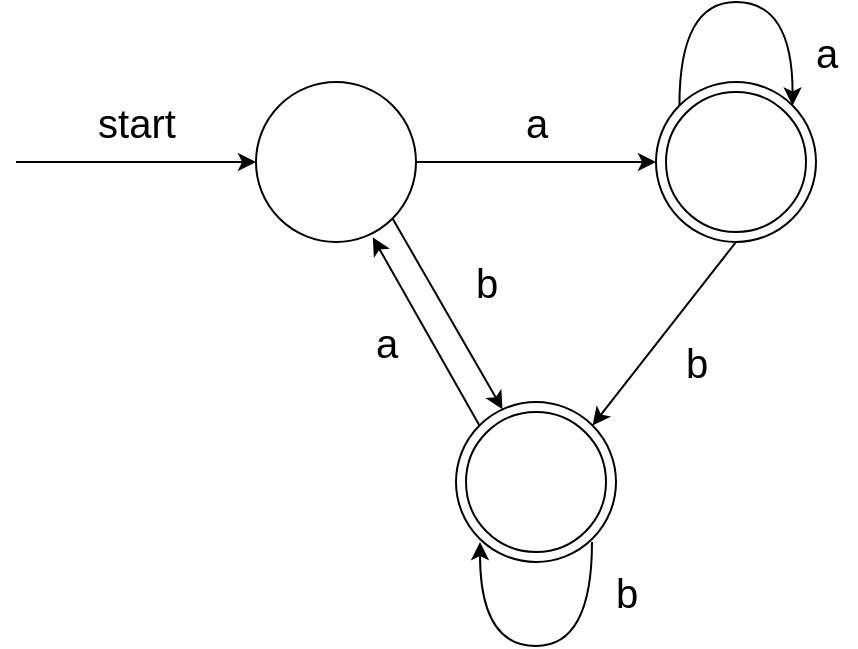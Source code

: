 <mxfile version="21.5.0" type="device">
  <diagram name="第 1 页" id="f82RttyJD7gP6xK9eply">
    <mxGraphModel dx="1118" dy="633" grid="1" gridSize="10" guides="1" tooltips="1" connect="1" arrows="1" fold="1" page="1" pageScale="1" pageWidth="827" pageHeight="1169" math="0" shadow="0">
      <root>
        <mxCell id="0" />
        <mxCell id="1" parent="0" />
        <mxCell id="V-HGq2eUnzcfwL8OxCPS-1" style="edgeStyle=orthogonalEdgeStyle;rounded=0;orthogonalLoop=1;jettySize=auto;html=1;exitX=1;exitY=0.5;exitDx=0;exitDy=0;" edge="1" parent="1" source="47XsXpt79vy4vAY9p55C-1">
          <mxGeometry relative="1" as="geometry">
            <mxPoint x="560" y="280" as="targetPoint" />
          </mxGeometry>
        </mxCell>
        <mxCell id="47XsXpt79vy4vAY9p55C-1" value="" style="ellipse;whiteSpace=wrap;html=1;aspect=fixed;" parent="1" vertex="1">
          <mxGeometry x="360" y="240" width="80" height="80" as="geometry" />
        </mxCell>
        <mxCell id="47XsXpt79vy4vAY9p55C-2" value="" style="endArrow=classic;html=1;rounded=0;entryX=0;entryY=0.5;entryDx=0;entryDy=0;" parent="1" target="47XsXpt79vy4vAY9p55C-1" edge="1">
          <mxGeometry width="50" height="50" relative="1" as="geometry">
            <mxPoint x="240" y="280" as="sourcePoint" />
            <mxPoint x="440" y="260" as="targetPoint" />
          </mxGeometry>
        </mxCell>
        <mxCell id="47XsXpt79vy4vAY9p55C-3" value="&lt;font style=&quot;font-size: 20px;&quot;&gt;start&lt;/font&gt;" style="text;html=1;align=center;verticalAlign=middle;resizable=0;points=[];autosize=1;strokeColor=none;fillColor=none;" parent="1" vertex="1">
          <mxGeometry x="270" y="240" width="60" height="40" as="geometry" />
        </mxCell>
        <mxCell id="V-HGq2eUnzcfwL8OxCPS-3" value="&lt;font style=&quot;font-size: 20px;&quot;&gt;a&lt;/font&gt;" style="text;html=1;align=center;verticalAlign=middle;resizable=0;points=[];autosize=1;strokeColor=none;fillColor=none;" vertex="1" parent="1">
          <mxGeometry x="485" y="240" width="30" height="40" as="geometry" />
        </mxCell>
        <mxCell id="V-HGq2eUnzcfwL8OxCPS-4" value="" style="ellipse;whiteSpace=wrap;html=1;aspect=fixed;" vertex="1" parent="1">
          <mxGeometry x="560" y="240" width="80" height="80" as="geometry" />
        </mxCell>
        <mxCell id="V-HGq2eUnzcfwL8OxCPS-5" value="" style="ellipse;whiteSpace=wrap;html=1;aspect=fixed;" vertex="1" parent="1">
          <mxGeometry x="565" y="245" width="70" height="70" as="geometry" />
        </mxCell>
        <mxCell id="V-HGq2eUnzcfwL8OxCPS-6" style="edgeStyle=orthogonalEdgeStyle;rounded=0;orthogonalLoop=1;jettySize=auto;html=1;exitX=0;exitY=0;exitDx=0;exitDy=0;entryX=1;entryY=0;entryDx=0;entryDy=0;curved=1;" edge="1" parent="1" source="V-HGq2eUnzcfwL8OxCPS-4" target="V-HGq2eUnzcfwL8OxCPS-4">
          <mxGeometry relative="1" as="geometry">
            <Array as="points">
              <mxPoint x="572" y="200" />
              <mxPoint x="628" y="200" />
            </Array>
          </mxGeometry>
        </mxCell>
        <mxCell id="V-HGq2eUnzcfwL8OxCPS-7" value="&lt;font style=&quot;font-size: 20px;&quot;&gt;a&lt;/font&gt;" style="text;html=1;align=center;verticalAlign=middle;resizable=0;points=[];autosize=1;strokeColor=none;fillColor=none;" vertex="1" parent="1">
          <mxGeometry x="630" y="205" width="30" height="40" as="geometry" />
        </mxCell>
        <mxCell id="V-HGq2eUnzcfwL8OxCPS-10" value="" style="ellipse;whiteSpace=wrap;html=1;aspect=fixed;" vertex="1" parent="1">
          <mxGeometry x="460" y="400" width="80" height="80" as="geometry" />
        </mxCell>
        <mxCell id="V-HGq2eUnzcfwL8OxCPS-11" value="" style="ellipse;whiteSpace=wrap;html=1;aspect=fixed;" vertex="1" parent="1">
          <mxGeometry x="465" y="405" width="70" height="70" as="geometry" />
        </mxCell>
        <mxCell id="V-HGq2eUnzcfwL8OxCPS-13" value="" style="endArrow=classic;html=1;rounded=0;exitX=1;exitY=1;exitDx=0;exitDy=0;entryX=0.291;entryY=0.046;entryDx=0;entryDy=0;entryPerimeter=0;" edge="1" parent="1" source="47XsXpt79vy4vAY9p55C-1" target="V-HGq2eUnzcfwL8OxCPS-10">
          <mxGeometry width="50" height="50" relative="1" as="geometry">
            <mxPoint x="400" y="380" as="sourcePoint" />
            <mxPoint x="450" y="330" as="targetPoint" />
          </mxGeometry>
        </mxCell>
        <mxCell id="V-HGq2eUnzcfwL8OxCPS-14" value="" style="endArrow=classic;html=1;rounded=0;exitX=0;exitY=0;exitDx=0;exitDy=0;entryX=0.73;entryY=0.971;entryDx=0;entryDy=0;entryPerimeter=0;" edge="1" parent="1" source="V-HGq2eUnzcfwL8OxCPS-10" target="47XsXpt79vy4vAY9p55C-1">
          <mxGeometry width="50" height="50" relative="1" as="geometry">
            <mxPoint x="400" y="390" as="sourcePoint" />
            <mxPoint x="450" y="340" as="targetPoint" />
          </mxGeometry>
        </mxCell>
        <mxCell id="V-HGq2eUnzcfwL8OxCPS-15" value="&lt;font style=&quot;font-size: 20px;&quot;&gt;a&lt;/font&gt;" style="text;html=1;align=center;verticalAlign=middle;resizable=0;points=[];autosize=1;strokeColor=none;fillColor=none;" vertex="1" parent="1">
          <mxGeometry x="410" y="350" width="30" height="40" as="geometry" />
        </mxCell>
        <mxCell id="V-HGq2eUnzcfwL8OxCPS-16" value="&lt;font style=&quot;font-size: 20px;&quot;&gt;b&lt;/font&gt;" style="text;html=1;align=center;verticalAlign=middle;resizable=0;points=[];autosize=1;strokeColor=none;fillColor=none;" vertex="1" parent="1">
          <mxGeometry x="460" y="320" width="30" height="40" as="geometry" />
        </mxCell>
        <mxCell id="V-HGq2eUnzcfwL8OxCPS-17" style="edgeStyle=orthogonalEdgeStyle;rounded=0;orthogonalLoop=1;jettySize=auto;html=1;exitX=0;exitY=0;exitDx=0;exitDy=0;entryX=1;entryY=0;entryDx=0;entryDy=0;curved=1;" edge="1" parent="1">
          <mxGeometry relative="1" as="geometry">
            <mxPoint x="528" y="470" as="sourcePoint" />
            <mxPoint x="472" y="470" as="targetPoint" />
            <Array as="points">
              <mxPoint x="528" y="522" />
              <mxPoint x="472" y="522" />
            </Array>
          </mxGeometry>
        </mxCell>
        <mxCell id="V-HGq2eUnzcfwL8OxCPS-18" value="&lt;font style=&quot;font-size: 20px;&quot;&gt;b&lt;/font&gt;" style="text;html=1;align=center;verticalAlign=middle;resizable=0;points=[];autosize=1;strokeColor=none;fillColor=none;" vertex="1" parent="1">
          <mxGeometry x="530" y="475" width="30" height="40" as="geometry" />
        </mxCell>
        <mxCell id="V-HGq2eUnzcfwL8OxCPS-19" value="" style="endArrow=classic;html=1;rounded=0;exitX=0.5;exitY=1;exitDx=0;exitDy=0;entryX=1;entryY=0;entryDx=0;entryDy=0;" edge="1" parent="1" source="V-HGq2eUnzcfwL8OxCPS-4" target="V-HGq2eUnzcfwL8OxCPS-10">
          <mxGeometry width="50" height="50" relative="1" as="geometry">
            <mxPoint x="410" y="440" as="sourcePoint" />
            <mxPoint x="460" y="390" as="targetPoint" />
          </mxGeometry>
        </mxCell>
        <mxCell id="V-HGq2eUnzcfwL8OxCPS-20" value="&lt;font style=&quot;font-size: 20px;&quot;&gt;b&lt;/font&gt;" style="text;html=1;align=center;verticalAlign=middle;resizable=0;points=[];autosize=1;strokeColor=none;fillColor=none;" vertex="1" parent="1">
          <mxGeometry x="565" y="360" width="30" height="40" as="geometry" />
        </mxCell>
      </root>
    </mxGraphModel>
  </diagram>
</mxfile>
